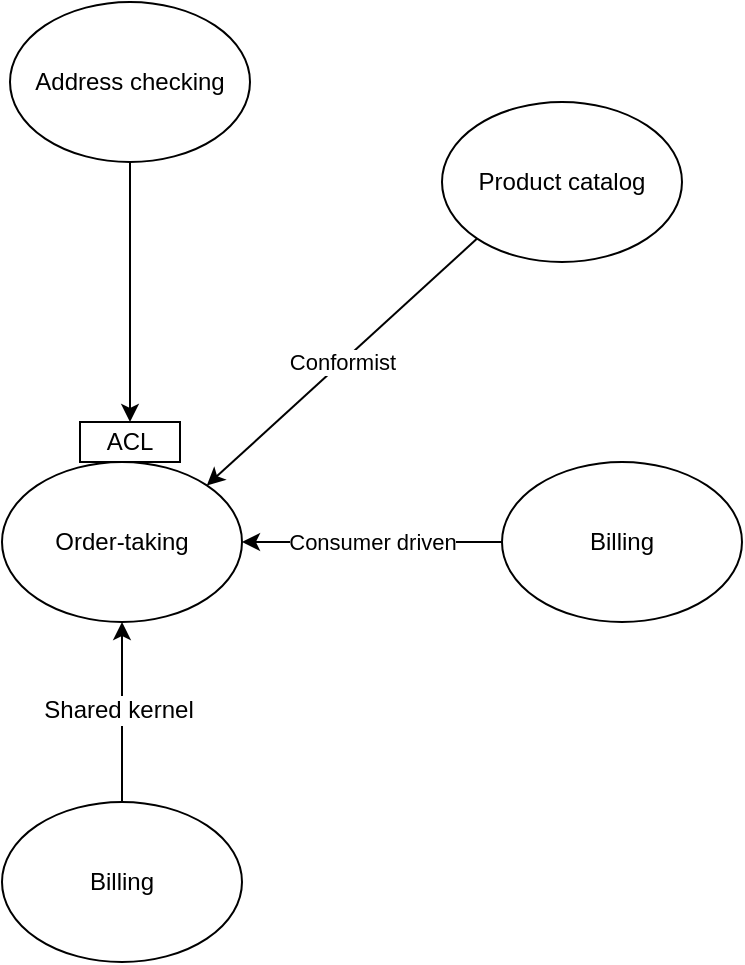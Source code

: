 <mxfile version="12.8.4" type="device"><diagram id="M0aq9sR3DbR47gzqDu7s" name="Page-1"><mxGraphModel dx="1186" dy="764" grid="1" gridSize="10" guides="1" tooltips="1" connect="1" arrows="1" fold="1" page="1" pageScale="1" pageWidth="827" pageHeight="1169" math="0" shadow="0"><root><mxCell id="0"/><mxCell id="1" parent="0"/><mxCell id="LzGDlKeGtzb6QMgIN3gZ-2" value="Order-taking" style="ellipse;whiteSpace=wrap;html=1;" vertex="1" parent="1"><mxGeometry x="350" y="350" width="120" height="80" as="geometry"/></mxCell><mxCell id="LzGDlKeGtzb6QMgIN3gZ-3" value="ACL" style="rounded=0;whiteSpace=wrap;html=1;" vertex="1" parent="1"><mxGeometry x="389" y="330" width="50" height="20" as="geometry"/></mxCell><mxCell id="LzGDlKeGtzb6QMgIN3gZ-5" style="edgeStyle=orthogonalEdgeStyle;rounded=0;orthogonalLoop=1;jettySize=auto;html=1;" edge="1" parent="1" source="LzGDlKeGtzb6QMgIN3gZ-4" target="LzGDlKeGtzb6QMgIN3gZ-3"><mxGeometry relative="1" as="geometry"/></mxCell><mxCell id="LzGDlKeGtzb6QMgIN3gZ-4" value="Address checking" style="ellipse;whiteSpace=wrap;html=1;" vertex="1" parent="1"><mxGeometry x="354" y="120" width="120" height="80" as="geometry"/></mxCell><mxCell id="LzGDlKeGtzb6QMgIN3gZ-6" value="Product catalog" style="ellipse;whiteSpace=wrap;html=1;" vertex="1" parent="1"><mxGeometry x="570" y="170" width="120" height="80" as="geometry"/></mxCell><mxCell id="LzGDlKeGtzb6QMgIN3gZ-7" value="Billing" style="ellipse;whiteSpace=wrap;html=1;" vertex="1" parent="1"><mxGeometry x="600" y="350" width="120" height="80" as="geometry"/></mxCell><mxCell id="LzGDlKeGtzb6QMgIN3gZ-9" value="Conformist" style="endArrow=classic;html=1;exitX=0;exitY=1;exitDx=0;exitDy=0;entryX=1;entryY=0;entryDx=0;entryDy=0;" edge="1" parent="1" source="LzGDlKeGtzb6QMgIN3gZ-6" target="LzGDlKeGtzb6QMgIN3gZ-2"><mxGeometry width="50" height="50" relative="1" as="geometry"><mxPoint x="390" y="420" as="sourcePoint"/><mxPoint x="440" y="370" as="targetPoint"/></mxGeometry></mxCell><mxCell id="LzGDlKeGtzb6QMgIN3gZ-10" value="Consumer driven" style="endArrow=classic;html=1;exitX=0;exitY=0.5;exitDx=0;exitDy=0;entryX=1;entryY=0.5;entryDx=0;entryDy=0;" edge="1" parent="1" source="LzGDlKeGtzb6QMgIN3gZ-7" target="LzGDlKeGtzb6QMgIN3gZ-2"><mxGeometry width="50" height="50" relative="1" as="geometry"><mxPoint x="597.574" y="248.284" as="sourcePoint"/><mxPoint x="462.426" y="371.716" as="targetPoint"/></mxGeometry></mxCell><mxCell id="LzGDlKeGtzb6QMgIN3gZ-11" value="Billing" style="ellipse;whiteSpace=wrap;html=1;" vertex="1" parent="1"><mxGeometry x="350" y="520" width="120" height="80" as="geometry"/></mxCell><mxCell id="LzGDlKeGtzb6QMgIN3gZ-12" value="" style="endArrow=classic;html=1;exitX=0.5;exitY=0;exitDx=0;exitDy=0;entryX=0.5;entryY=1;entryDx=0;entryDy=0;" edge="1" parent="1" source="LzGDlKeGtzb6QMgIN3gZ-11" target="LzGDlKeGtzb6QMgIN3gZ-2"><mxGeometry width="50" height="50" relative="1" as="geometry"><mxPoint x="390" y="420" as="sourcePoint"/><mxPoint x="440" y="370" as="targetPoint"/></mxGeometry></mxCell><mxCell id="LzGDlKeGtzb6QMgIN3gZ-14" value="Shared kernel" style="text;html=1;align=center;verticalAlign=middle;resizable=0;points=[];labelBackgroundColor=#ffffff;" vertex="1" connectable="0" parent="LzGDlKeGtzb6QMgIN3gZ-12"><mxGeometry x="0.022" y="2" relative="1" as="geometry"><mxPoint as="offset"/></mxGeometry></mxCell></root></mxGraphModel></diagram></mxfile>